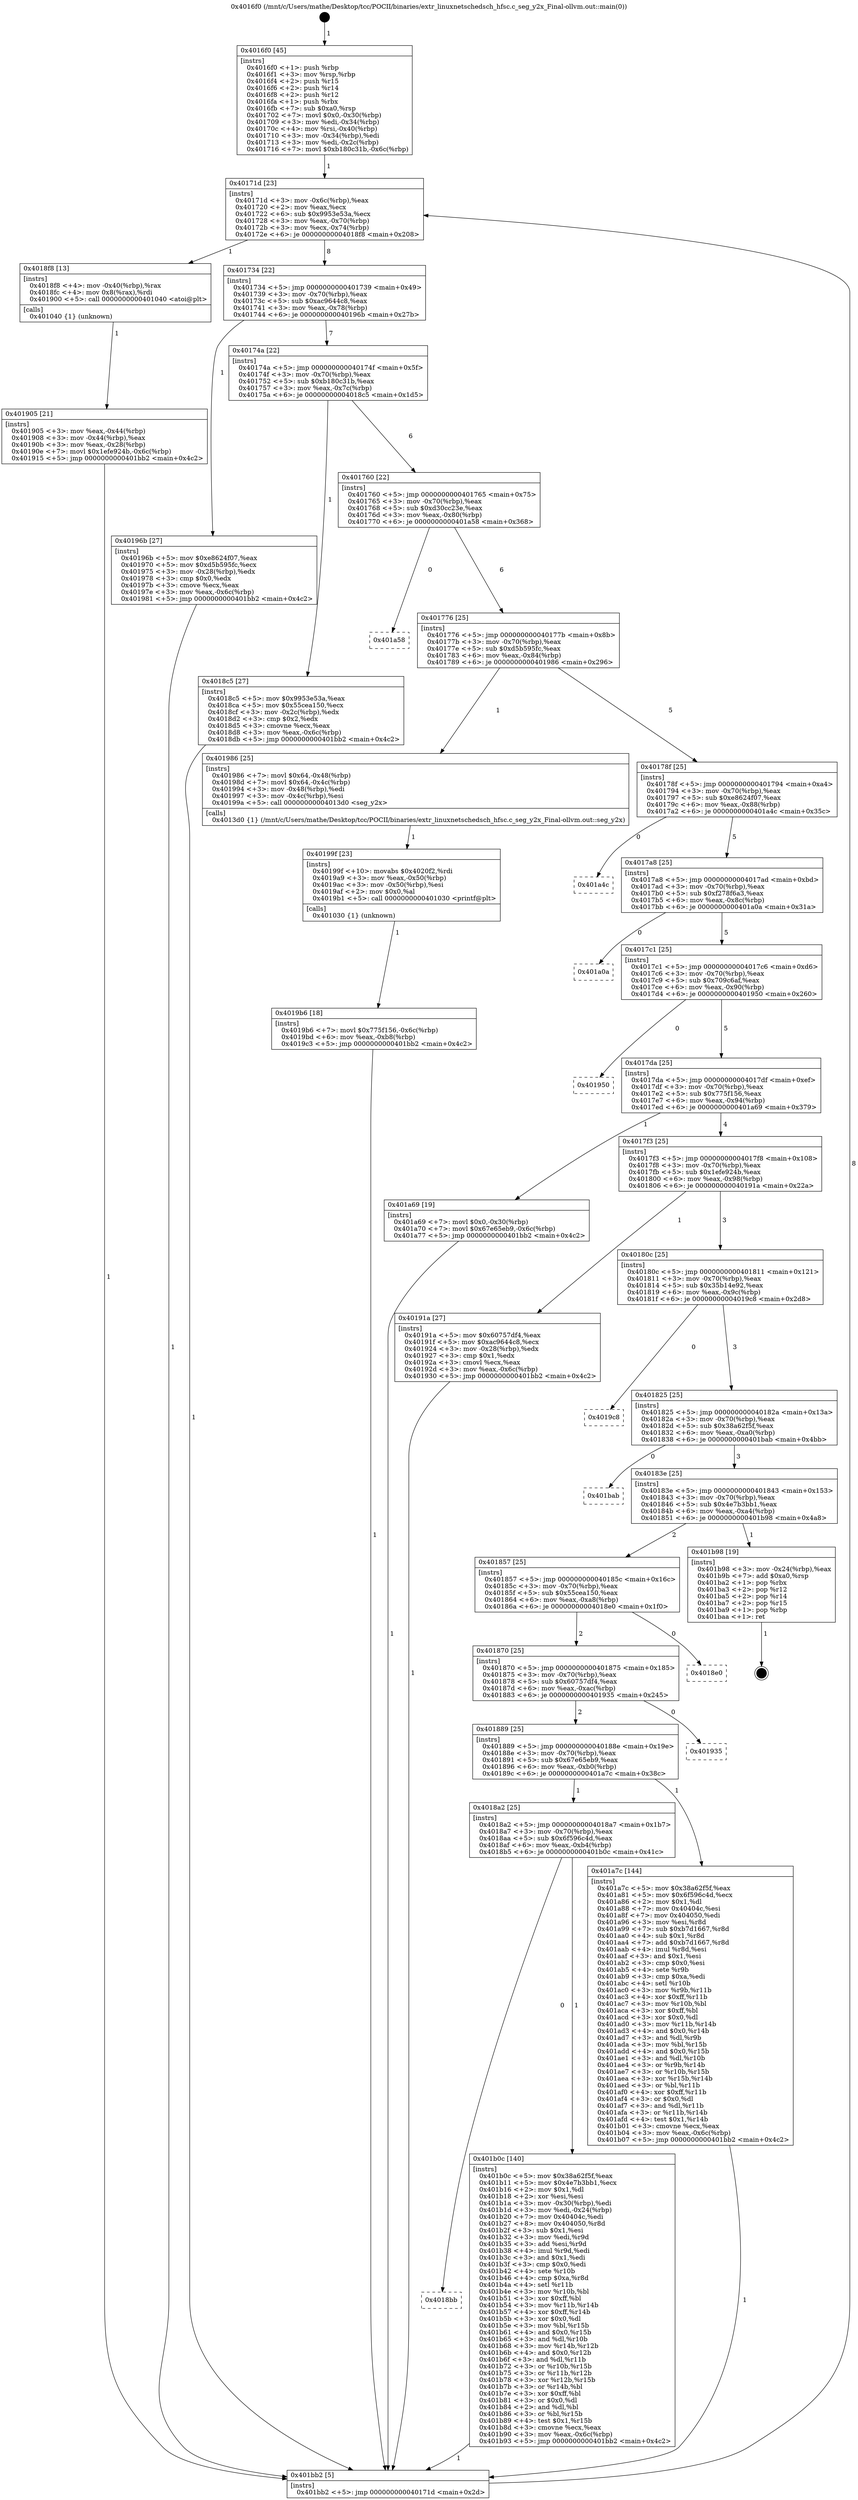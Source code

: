digraph "0x4016f0" {
  label = "0x4016f0 (/mnt/c/Users/mathe/Desktop/tcc/POCII/binaries/extr_linuxnetschedsch_hfsc.c_seg_y2x_Final-ollvm.out::main(0))"
  labelloc = "t"
  node[shape=record]

  Entry [label="",width=0.3,height=0.3,shape=circle,fillcolor=black,style=filled]
  "0x40171d" [label="{
     0x40171d [23]\l
     | [instrs]\l
     &nbsp;&nbsp;0x40171d \<+3\>: mov -0x6c(%rbp),%eax\l
     &nbsp;&nbsp;0x401720 \<+2\>: mov %eax,%ecx\l
     &nbsp;&nbsp;0x401722 \<+6\>: sub $0x9953e53a,%ecx\l
     &nbsp;&nbsp;0x401728 \<+3\>: mov %eax,-0x70(%rbp)\l
     &nbsp;&nbsp;0x40172b \<+3\>: mov %ecx,-0x74(%rbp)\l
     &nbsp;&nbsp;0x40172e \<+6\>: je 00000000004018f8 \<main+0x208\>\l
  }"]
  "0x4018f8" [label="{
     0x4018f8 [13]\l
     | [instrs]\l
     &nbsp;&nbsp;0x4018f8 \<+4\>: mov -0x40(%rbp),%rax\l
     &nbsp;&nbsp;0x4018fc \<+4\>: mov 0x8(%rax),%rdi\l
     &nbsp;&nbsp;0x401900 \<+5\>: call 0000000000401040 \<atoi@plt\>\l
     | [calls]\l
     &nbsp;&nbsp;0x401040 \{1\} (unknown)\l
  }"]
  "0x401734" [label="{
     0x401734 [22]\l
     | [instrs]\l
     &nbsp;&nbsp;0x401734 \<+5\>: jmp 0000000000401739 \<main+0x49\>\l
     &nbsp;&nbsp;0x401739 \<+3\>: mov -0x70(%rbp),%eax\l
     &nbsp;&nbsp;0x40173c \<+5\>: sub $0xac9644c8,%eax\l
     &nbsp;&nbsp;0x401741 \<+3\>: mov %eax,-0x78(%rbp)\l
     &nbsp;&nbsp;0x401744 \<+6\>: je 000000000040196b \<main+0x27b\>\l
  }"]
  Exit [label="",width=0.3,height=0.3,shape=circle,fillcolor=black,style=filled,peripheries=2]
  "0x40196b" [label="{
     0x40196b [27]\l
     | [instrs]\l
     &nbsp;&nbsp;0x40196b \<+5\>: mov $0xe8624f07,%eax\l
     &nbsp;&nbsp;0x401970 \<+5\>: mov $0xd5b595fc,%ecx\l
     &nbsp;&nbsp;0x401975 \<+3\>: mov -0x28(%rbp),%edx\l
     &nbsp;&nbsp;0x401978 \<+3\>: cmp $0x0,%edx\l
     &nbsp;&nbsp;0x40197b \<+3\>: cmove %ecx,%eax\l
     &nbsp;&nbsp;0x40197e \<+3\>: mov %eax,-0x6c(%rbp)\l
     &nbsp;&nbsp;0x401981 \<+5\>: jmp 0000000000401bb2 \<main+0x4c2\>\l
  }"]
  "0x40174a" [label="{
     0x40174a [22]\l
     | [instrs]\l
     &nbsp;&nbsp;0x40174a \<+5\>: jmp 000000000040174f \<main+0x5f\>\l
     &nbsp;&nbsp;0x40174f \<+3\>: mov -0x70(%rbp),%eax\l
     &nbsp;&nbsp;0x401752 \<+5\>: sub $0xb180c31b,%eax\l
     &nbsp;&nbsp;0x401757 \<+3\>: mov %eax,-0x7c(%rbp)\l
     &nbsp;&nbsp;0x40175a \<+6\>: je 00000000004018c5 \<main+0x1d5\>\l
  }"]
  "0x4018bb" [label="{
     0x4018bb\l
  }", style=dashed]
  "0x4018c5" [label="{
     0x4018c5 [27]\l
     | [instrs]\l
     &nbsp;&nbsp;0x4018c5 \<+5\>: mov $0x9953e53a,%eax\l
     &nbsp;&nbsp;0x4018ca \<+5\>: mov $0x55cea150,%ecx\l
     &nbsp;&nbsp;0x4018cf \<+3\>: mov -0x2c(%rbp),%edx\l
     &nbsp;&nbsp;0x4018d2 \<+3\>: cmp $0x2,%edx\l
     &nbsp;&nbsp;0x4018d5 \<+3\>: cmovne %ecx,%eax\l
     &nbsp;&nbsp;0x4018d8 \<+3\>: mov %eax,-0x6c(%rbp)\l
     &nbsp;&nbsp;0x4018db \<+5\>: jmp 0000000000401bb2 \<main+0x4c2\>\l
  }"]
  "0x401760" [label="{
     0x401760 [22]\l
     | [instrs]\l
     &nbsp;&nbsp;0x401760 \<+5\>: jmp 0000000000401765 \<main+0x75\>\l
     &nbsp;&nbsp;0x401765 \<+3\>: mov -0x70(%rbp),%eax\l
     &nbsp;&nbsp;0x401768 \<+5\>: sub $0xd30cc23e,%eax\l
     &nbsp;&nbsp;0x40176d \<+3\>: mov %eax,-0x80(%rbp)\l
     &nbsp;&nbsp;0x401770 \<+6\>: je 0000000000401a58 \<main+0x368\>\l
  }"]
  "0x401bb2" [label="{
     0x401bb2 [5]\l
     | [instrs]\l
     &nbsp;&nbsp;0x401bb2 \<+5\>: jmp 000000000040171d \<main+0x2d\>\l
  }"]
  "0x4016f0" [label="{
     0x4016f0 [45]\l
     | [instrs]\l
     &nbsp;&nbsp;0x4016f0 \<+1\>: push %rbp\l
     &nbsp;&nbsp;0x4016f1 \<+3\>: mov %rsp,%rbp\l
     &nbsp;&nbsp;0x4016f4 \<+2\>: push %r15\l
     &nbsp;&nbsp;0x4016f6 \<+2\>: push %r14\l
     &nbsp;&nbsp;0x4016f8 \<+2\>: push %r12\l
     &nbsp;&nbsp;0x4016fa \<+1\>: push %rbx\l
     &nbsp;&nbsp;0x4016fb \<+7\>: sub $0xa0,%rsp\l
     &nbsp;&nbsp;0x401702 \<+7\>: movl $0x0,-0x30(%rbp)\l
     &nbsp;&nbsp;0x401709 \<+3\>: mov %edi,-0x34(%rbp)\l
     &nbsp;&nbsp;0x40170c \<+4\>: mov %rsi,-0x40(%rbp)\l
     &nbsp;&nbsp;0x401710 \<+3\>: mov -0x34(%rbp),%edi\l
     &nbsp;&nbsp;0x401713 \<+3\>: mov %edi,-0x2c(%rbp)\l
     &nbsp;&nbsp;0x401716 \<+7\>: movl $0xb180c31b,-0x6c(%rbp)\l
  }"]
  "0x401905" [label="{
     0x401905 [21]\l
     | [instrs]\l
     &nbsp;&nbsp;0x401905 \<+3\>: mov %eax,-0x44(%rbp)\l
     &nbsp;&nbsp;0x401908 \<+3\>: mov -0x44(%rbp),%eax\l
     &nbsp;&nbsp;0x40190b \<+3\>: mov %eax,-0x28(%rbp)\l
     &nbsp;&nbsp;0x40190e \<+7\>: movl $0x1efe924b,-0x6c(%rbp)\l
     &nbsp;&nbsp;0x401915 \<+5\>: jmp 0000000000401bb2 \<main+0x4c2\>\l
  }"]
  "0x401b0c" [label="{
     0x401b0c [140]\l
     | [instrs]\l
     &nbsp;&nbsp;0x401b0c \<+5\>: mov $0x38a62f5f,%eax\l
     &nbsp;&nbsp;0x401b11 \<+5\>: mov $0x4e7b3bb1,%ecx\l
     &nbsp;&nbsp;0x401b16 \<+2\>: mov $0x1,%dl\l
     &nbsp;&nbsp;0x401b18 \<+2\>: xor %esi,%esi\l
     &nbsp;&nbsp;0x401b1a \<+3\>: mov -0x30(%rbp),%edi\l
     &nbsp;&nbsp;0x401b1d \<+3\>: mov %edi,-0x24(%rbp)\l
     &nbsp;&nbsp;0x401b20 \<+7\>: mov 0x40404c,%edi\l
     &nbsp;&nbsp;0x401b27 \<+8\>: mov 0x404050,%r8d\l
     &nbsp;&nbsp;0x401b2f \<+3\>: sub $0x1,%esi\l
     &nbsp;&nbsp;0x401b32 \<+3\>: mov %edi,%r9d\l
     &nbsp;&nbsp;0x401b35 \<+3\>: add %esi,%r9d\l
     &nbsp;&nbsp;0x401b38 \<+4\>: imul %r9d,%edi\l
     &nbsp;&nbsp;0x401b3c \<+3\>: and $0x1,%edi\l
     &nbsp;&nbsp;0x401b3f \<+3\>: cmp $0x0,%edi\l
     &nbsp;&nbsp;0x401b42 \<+4\>: sete %r10b\l
     &nbsp;&nbsp;0x401b46 \<+4\>: cmp $0xa,%r8d\l
     &nbsp;&nbsp;0x401b4a \<+4\>: setl %r11b\l
     &nbsp;&nbsp;0x401b4e \<+3\>: mov %r10b,%bl\l
     &nbsp;&nbsp;0x401b51 \<+3\>: xor $0xff,%bl\l
     &nbsp;&nbsp;0x401b54 \<+3\>: mov %r11b,%r14b\l
     &nbsp;&nbsp;0x401b57 \<+4\>: xor $0xff,%r14b\l
     &nbsp;&nbsp;0x401b5b \<+3\>: xor $0x0,%dl\l
     &nbsp;&nbsp;0x401b5e \<+3\>: mov %bl,%r15b\l
     &nbsp;&nbsp;0x401b61 \<+4\>: and $0x0,%r15b\l
     &nbsp;&nbsp;0x401b65 \<+3\>: and %dl,%r10b\l
     &nbsp;&nbsp;0x401b68 \<+3\>: mov %r14b,%r12b\l
     &nbsp;&nbsp;0x401b6b \<+4\>: and $0x0,%r12b\l
     &nbsp;&nbsp;0x401b6f \<+3\>: and %dl,%r11b\l
     &nbsp;&nbsp;0x401b72 \<+3\>: or %r10b,%r15b\l
     &nbsp;&nbsp;0x401b75 \<+3\>: or %r11b,%r12b\l
     &nbsp;&nbsp;0x401b78 \<+3\>: xor %r12b,%r15b\l
     &nbsp;&nbsp;0x401b7b \<+3\>: or %r14b,%bl\l
     &nbsp;&nbsp;0x401b7e \<+3\>: xor $0xff,%bl\l
     &nbsp;&nbsp;0x401b81 \<+3\>: or $0x0,%dl\l
     &nbsp;&nbsp;0x401b84 \<+2\>: and %dl,%bl\l
     &nbsp;&nbsp;0x401b86 \<+3\>: or %bl,%r15b\l
     &nbsp;&nbsp;0x401b89 \<+4\>: test $0x1,%r15b\l
     &nbsp;&nbsp;0x401b8d \<+3\>: cmovne %ecx,%eax\l
     &nbsp;&nbsp;0x401b90 \<+3\>: mov %eax,-0x6c(%rbp)\l
     &nbsp;&nbsp;0x401b93 \<+5\>: jmp 0000000000401bb2 \<main+0x4c2\>\l
  }"]
  "0x401a58" [label="{
     0x401a58\l
  }", style=dashed]
  "0x401776" [label="{
     0x401776 [25]\l
     | [instrs]\l
     &nbsp;&nbsp;0x401776 \<+5\>: jmp 000000000040177b \<main+0x8b\>\l
     &nbsp;&nbsp;0x40177b \<+3\>: mov -0x70(%rbp),%eax\l
     &nbsp;&nbsp;0x40177e \<+5\>: sub $0xd5b595fc,%eax\l
     &nbsp;&nbsp;0x401783 \<+6\>: mov %eax,-0x84(%rbp)\l
     &nbsp;&nbsp;0x401789 \<+6\>: je 0000000000401986 \<main+0x296\>\l
  }"]
  "0x4018a2" [label="{
     0x4018a2 [25]\l
     | [instrs]\l
     &nbsp;&nbsp;0x4018a2 \<+5\>: jmp 00000000004018a7 \<main+0x1b7\>\l
     &nbsp;&nbsp;0x4018a7 \<+3\>: mov -0x70(%rbp),%eax\l
     &nbsp;&nbsp;0x4018aa \<+5\>: sub $0x6f596c4d,%eax\l
     &nbsp;&nbsp;0x4018af \<+6\>: mov %eax,-0xb4(%rbp)\l
     &nbsp;&nbsp;0x4018b5 \<+6\>: je 0000000000401b0c \<main+0x41c\>\l
  }"]
  "0x401986" [label="{
     0x401986 [25]\l
     | [instrs]\l
     &nbsp;&nbsp;0x401986 \<+7\>: movl $0x64,-0x48(%rbp)\l
     &nbsp;&nbsp;0x40198d \<+7\>: movl $0x64,-0x4c(%rbp)\l
     &nbsp;&nbsp;0x401994 \<+3\>: mov -0x48(%rbp),%edi\l
     &nbsp;&nbsp;0x401997 \<+3\>: mov -0x4c(%rbp),%esi\l
     &nbsp;&nbsp;0x40199a \<+5\>: call 00000000004013d0 \<seg_y2x\>\l
     | [calls]\l
     &nbsp;&nbsp;0x4013d0 \{1\} (/mnt/c/Users/mathe/Desktop/tcc/POCII/binaries/extr_linuxnetschedsch_hfsc.c_seg_y2x_Final-ollvm.out::seg_y2x)\l
  }"]
  "0x40178f" [label="{
     0x40178f [25]\l
     | [instrs]\l
     &nbsp;&nbsp;0x40178f \<+5\>: jmp 0000000000401794 \<main+0xa4\>\l
     &nbsp;&nbsp;0x401794 \<+3\>: mov -0x70(%rbp),%eax\l
     &nbsp;&nbsp;0x401797 \<+5\>: sub $0xe8624f07,%eax\l
     &nbsp;&nbsp;0x40179c \<+6\>: mov %eax,-0x88(%rbp)\l
     &nbsp;&nbsp;0x4017a2 \<+6\>: je 0000000000401a4c \<main+0x35c\>\l
  }"]
  "0x401a7c" [label="{
     0x401a7c [144]\l
     | [instrs]\l
     &nbsp;&nbsp;0x401a7c \<+5\>: mov $0x38a62f5f,%eax\l
     &nbsp;&nbsp;0x401a81 \<+5\>: mov $0x6f596c4d,%ecx\l
     &nbsp;&nbsp;0x401a86 \<+2\>: mov $0x1,%dl\l
     &nbsp;&nbsp;0x401a88 \<+7\>: mov 0x40404c,%esi\l
     &nbsp;&nbsp;0x401a8f \<+7\>: mov 0x404050,%edi\l
     &nbsp;&nbsp;0x401a96 \<+3\>: mov %esi,%r8d\l
     &nbsp;&nbsp;0x401a99 \<+7\>: sub $0xb7d1667,%r8d\l
     &nbsp;&nbsp;0x401aa0 \<+4\>: sub $0x1,%r8d\l
     &nbsp;&nbsp;0x401aa4 \<+7\>: add $0xb7d1667,%r8d\l
     &nbsp;&nbsp;0x401aab \<+4\>: imul %r8d,%esi\l
     &nbsp;&nbsp;0x401aaf \<+3\>: and $0x1,%esi\l
     &nbsp;&nbsp;0x401ab2 \<+3\>: cmp $0x0,%esi\l
     &nbsp;&nbsp;0x401ab5 \<+4\>: sete %r9b\l
     &nbsp;&nbsp;0x401ab9 \<+3\>: cmp $0xa,%edi\l
     &nbsp;&nbsp;0x401abc \<+4\>: setl %r10b\l
     &nbsp;&nbsp;0x401ac0 \<+3\>: mov %r9b,%r11b\l
     &nbsp;&nbsp;0x401ac3 \<+4\>: xor $0xff,%r11b\l
     &nbsp;&nbsp;0x401ac7 \<+3\>: mov %r10b,%bl\l
     &nbsp;&nbsp;0x401aca \<+3\>: xor $0xff,%bl\l
     &nbsp;&nbsp;0x401acd \<+3\>: xor $0x0,%dl\l
     &nbsp;&nbsp;0x401ad0 \<+3\>: mov %r11b,%r14b\l
     &nbsp;&nbsp;0x401ad3 \<+4\>: and $0x0,%r14b\l
     &nbsp;&nbsp;0x401ad7 \<+3\>: and %dl,%r9b\l
     &nbsp;&nbsp;0x401ada \<+3\>: mov %bl,%r15b\l
     &nbsp;&nbsp;0x401add \<+4\>: and $0x0,%r15b\l
     &nbsp;&nbsp;0x401ae1 \<+3\>: and %dl,%r10b\l
     &nbsp;&nbsp;0x401ae4 \<+3\>: or %r9b,%r14b\l
     &nbsp;&nbsp;0x401ae7 \<+3\>: or %r10b,%r15b\l
     &nbsp;&nbsp;0x401aea \<+3\>: xor %r15b,%r14b\l
     &nbsp;&nbsp;0x401aed \<+3\>: or %bl,%r11b\l
     &nbsp;&nbsp;0x401af0 \<+4\>: xor $0xff,%r11b\l
     &nbsp;&nbsp;0x401af4 \<+3\>: or $0x0,%dl\l
     &nbsp;&nbsp;0x401af7 \<+3\>: and %dl,%r11b\l
     &nbsp;&nbsp;0x401afa \<+3\>: or %r11b,%r14b\l
     &nbsp;&nbsp;0x401afd \<+4\>: test $0x1,%r14b\l
     &nbsp;&nbsp;0x401b01 \<+3\>: cmovne %ecx,%eax\l
     &nbsp;&nbsp;0x401b04 \<+3\>: mov %eax,-0x6c(%rbp)\l
     &nbsp;&nbsp;0x401b07 \<+5\>: jmp 0000000000401bb2 \<main+0x4c2\>\l
  }"]
  "0x401a4c" [label="{
     0x401a4c\l
  }", style=dashed]
  "0x4017a8" [label="{
     0x4017a8 [25]\l
     | [instrs]\l
     &nbsp;&nbsp;0x4017a8 \<+5\>: jmp 00000000004017ad \<main+0xbd\>\l
     &nbsp;&nbsp;0x4017ad \<+3\>: mov -0x70(%rbp),%eax\l
     &nbsp;&nbsp;0x4017b0 \<+5\>: sub $0xf278f6a3,%eax\l
     &nbsp;&nbsp;0x4017b5 \<+6\>: mov %eax,-0x8c(%rbp)\l
     &nbsp;&nbsp;0x4017bb \<+6\>: je 0000000000401a0a \<main+0x31a\>\l
  }"]
  "0x401889" [label="{
     0x401889 [25]\l
     | [instrs]\l
     &nbsp;&nbsp;0x401889 \<+5\>: jmp 000000000040188e \<main+0x19e\>\l
     &nbsp;&nbsp;0x40188e \<+3\>: mov -0x70(%rbp),%eax\l
     &nbsp;&nbsp;0x401891 \<+5\>: sub $0x67e65eb9,%eax\l
     &nbsp;&nbsp;0x401896 \<+6\>: mov %eax,-0xb0(%rbp)\l
     &nbsp;&nbsp;0x40189c \<+6\>: je 0000000000401a7c \<main+0x38c\>\l
  }"]
  "0x401a0a" [label="{
     0x401a0a\l
  }", style=dashed]
  "0x4017c1" [label="{
     0x4017c1 [25]\l
     | [instrs]\l
     &nbsp;&nbsp;0x4017c1 \<+5\>: jmp 00000000004017c6 \<main+0xd6\>\l
     &nbsp;&nbsp;0x4017c6 \<+3\>: mov -0x70(%rbp),%eax\l
     &nbsp;&nbsp;0x4017c9 \<+5\>: sub $0x709c6af,%eax\l
     &nbsp;&nbsp;0x4017ce \<+6\>: mov %eax,-0x90(%rbp)\l
     &nbsp;&nbsp;0x4017d4 \<+6\>: je 0000000000401950 \<main+0x260\>\l
  }"]
  "0x401935" [label="{
     0x401935\l
  }", style=dashed]
  "0x401950" [label="{
     0x401950\l
  }", style=dashed]
  "0x4017da" [label="{
     0x4017da [25]\l
     | [instrs]\l
     &nbsp;&nbsp;0x4017da \<+5\>: jmp 00000000004017df \<main+0xef\>\l
     &nbsp;&nbsp;0x4017df \<+3\>: mov -0x70(%rbp),%eax\l
     &nbsp;&nbsp;0x4017e2 \<+5\>: sub $0x775f156,%eax\l
     &nbsp;&nbsp;0x4017e7 \<+6\>: mov %eax,-0x94(%rbp)\l
     &nbsp;&nbsp;0x4017ed \<+6\>: je 0000000000401a69 \<main+0x379\>\l
  }"]
  "0x401870" [label="{
     0x401870 [25]\l
     | [instrs]\l
     &nbsp;&nbsp;0x401870 \<+5\>: jmp 0000000000401875 \<main+0x185\>\l
     &nbsp;&nbsp;0x401875 \<+3\>: mov -0x70(%rbp),%eax\l
     &nbsp;&nbsp;0x401878 \<+5\>: sub $0x60757df4,%eax\l
     &nbsp;&nbsp;0x40187d \<+6\>: mov %eax,-0xac(%rbp)\l
     &nbsp;&nbsp;0x401883 \<+6\>: je 0000000000401935 \<main+0x245\>\l
  }"]
  "0x401a69" [label="{
     0x401a69 [19]\l
     | [instrs]\l
     &nbsp;&nbsp;0x401a69 \<+7\>: movl $0x0,-0x30(%rbp)\l
     &nbsp;&nbsp;0x401a70 \<+7\>: movl $0x67e65eb9,-0x6c(%rbp)\l
     &nbsp;&nbsp;0x401a77 \<+5\>: jmp 0000000000401bb2 \<main+0x4c2\>\l
  }"]
  "0x4017f3" [label="{
     0x4017f3 [25]\l
     | [instrs]\l
     &nbsp;&nbsp;0x4017f3 \<+5\>: jmp 00000000004017f8 \<main+0x108\>\l
     &nbsp;&nbsp;0x4017f8 \<+3\>: mov -0x70(%rbp),%eax\l
     &nbsp;&nbsp;0x4017fb \<+5\>: sub $0x1efe924b,%eax\l
     &nbsp;&nbsp;0x401800 \<+6\>: mov %eax,-0x98(%rbp)\l
     &nbsp;&nbsp;0x401806 \<+6\>: je 000000000040191a \<main+0x22a\>\l
  }"]
  "0x4018e0" [label="{
     0x4018e0\l
  }", style=dashed]
  "0x40191a" [label="{
     0x40191a [27]\l
     | [instrs]\l
     &nbsp;&nbsp;0x40191a \<+5\>: mov $0x60757df4,%eax\l
     &nbsp;&nbsp;0x40191f \<+5\>: mov $0xac9644c8,%ecx\l
     &nbsp;&nbsp;0x401924 \<+3\>: mov -0x28(%rbp),%edx\l
     &nbsp;&nbsp;0x401927 \<+3\>: cmp $0x1,%edx\l
     &nbsp;&nbsp;0x40192a \<+3\>: cmovl %ecx,%eax\l
     &nbsp;&nbsp;0x40192d \<+3\>: mov %eax,-0x6c(%rbp)\l
     &nbsp;&nbsp;0x401930 \<+5\>: jmp 0000000000401bb2 \<main+0x4c2\>\l
  }"]
  "0x40180c" [label="{
     0x40180c [25]\l
     | [instrs]\l
     &nbsp;&nbsp;0x40180c \<+5\>: jmp 0000000000401811 \<main+0x121\>\l
     &nbsp;&nbsp;0x401811 \<+3\>: mov -0x70(%rbp),%eax\l
     &nbsp;&nbsp;0x401814 \<+5\>: sub $0x35b14e92,%eax\l
     &nbsp;&nbsp;0x401819 \<+6\>: mov %eax,-0x9c(%rbp)\l
     &nbsp;&nbsp;0x40181f \<+6\>: je 00000000004019c8 \<main+0x2d8\>\l
  }"]
  "0x40199f" [label="{
     0x40199f [23]\l
     | [instrs]\l
     &nbsp;&nbsp;0x40199f \<+10\>: movabs $0x4020f2,%rdi\l
     &nbsp;&nbsp;0x4019a9 \<+3\>: mov %eax,-0x50(%rbp)\l
     &nbsp;&nbsp;0x4019ac \<+3\>: mov -0x50(%rbp),%esi\l
     &nbsp;&nbsp;0x4019af \<+2\>: mov $0x0,%al\l
     &nbsp;&nbsp;0x4019b1 \<+5\>: call 0000000000401030 \<printf@plt\>\l
     | [calls]\l
     &nbsp;&nbsp;0x401030 \{1\} (unknown)\l
  }"]
  "0x4019b6" [label="{
     0x4019b6 [18]\l
     | [instrs]\l
     &nbsp;&nbsp;0x4019b6 \<+7\>: movl $0x775f156,-0x6c(%rbp)\l
     &nbsp;&nbsp;0x4019bd \<+6\>: mov %eax,-0xb8(%rbp)\l
     &nbsp;&nbsp;0x4019c3 \<+5\>: jmp 0000000000401bb2 \<main+0x4c2\>\l
  }"]
  "0x401857" [label="{
     0x401857 [25]\l
     | [instrs]\l
     &nbsp;&nbsp;0x401857 \<+5\>: jmp 000000000040185c \<main+0x16c\>\l
     &nbsp;&nbsp;0x40185c \<+3\>: mov -0x70(%rbp),%eax\l
     &nbsp;&nbsp;0x40185f \<+5\>: sub $0x55cea150,%eax\l
     &nbsp;&nbsp;0x401864 \<+6\>: mov %eax,-0xa8(%rbp)\l
     &nbsp;&nbsp;0x40186a \<+6\>: je 00000000004018e0 \<main+0x1f0\>\l
  }"]
  "0x4019c8" [label="{
     0x4019c8\l
  }", style=dashed]
  "0x401825" [label="{
     0x401825 [25]\l
     | [instrs]\l
     &nbsp;&nbsp;0x401825 \<+5\>: jmp 000000000040182a \<main+0x13a\>\l
     &nbsp;&nbsp;0x40182a \<+3\>: mov -0x70(%rbp),%eax\l
     &nbsp;&nbsp;0x40182d \<+5\>: sub $0x38a62f5f,%eax\l
     &nbsp;&nbsp;0x401832 \<+6\>: mov %eax,-0xa0(%rbp)\l
     &nbsp;&nbsp;0x401838 \<+6\>: je 0000000000401bab \<main+0x4bb\>\l
  }"]
  "0x401b98" [label="{
     0x401b98 [19]\l
     | [instrs]\l
     &nbsp;&nbsp;0x401b98 \<+3\>: mov -0x24(%rbp),%eax\l
     &nbsp;&nbsp;0x401b9b \<+7\>: add $0xa0,%rsp\l
     &nbsp;&nbsp;0x401ba2 \<+1\>: pop %rbx\l
     &nbsp;&nbsp;0x401ba3 \<+2\>: pop %r12\l
     &nbsp;&nbsp;0x401ba5 \<+2\>: pop %r14\l
     &nbsp;&nbsp;0x401ba7 \<+2\>: pop %r15\l
     &nbsp;&nbsp;0x401ba9 \<+1\>: pop %rbp\l
     &nbsp;&nbsp;0x401baa \<+1\>: ret\l
  }"]
  "0x401bab" [label="{
     0x401bab\l
  }", style=dashed]
  "0x40183e" [label="{
     0x40183e [25]\l
     | [instrs]\l
     &nbsp;&nbsp;0x40183e \<+5\>: jmp 0000000000401843 \<main+0x153\>\l
     &nbsp;&nbsp;0x401843 \<+3\>: mov -0x70(%rbp),%eax\l
     &nbsp;&nbsp;0x401846 \<+5\>: sub $0x4e7b3bb1,%eax\l
     &nbsp;&nbsp;0x40184b \<+6\>: mov %eax,-0xa4(%rbp)\l
     &nbsp;&nbsp;0x401851 \<+6\>: je 0000000000401b98 \<main+0x4a8\>\l
  }"]
  Entry -> "0x4016f0" [label=" 1"]
  "0x40171d" -> "0x4018f8" [label=" 1"]
  "0x40171d" -> "0x401734" [label=" 8"]
  "0x401b98" -> Exit [label=" 1"]
  "0x401734" -> "0x40196b" [label=" 1"]
  "0x401734" -> "0x40174a" [label=" 7"]
  "0x401b0c" -> "0x401bb2" [label=" 1"]
  "0x40174a" -> "0x4018c5" [label=" 1"]
  "0x40174a" -> "0x401760" [label=" 6"]
  "0x4018c5" -> "0x401bb2" [label=" 1"]
  "0x4016f0" -> "0x40171d" [label=" 1"]
  "0x401bb2" -> "0x40171d" [label=" 8"]
  "0x4018f8" -> "0x401905" [label=" 1"]
  "0x401905" -> "0x401bb2" [label=" 1"]
  "0x4018a2" -> "0x4018bb" [label=" 0"]
  "0x401760" -> "0x401a58" [label=" 0"]
  "0x401760" -> "0x401776" [label=" 6"]
  "0x4018a2" -> "0x401b0c" [label=" 1"]
  "0x401776" -> "0x401986" [label=" 1"]
  "0x401776" -> "0x40178f" [label=" 5"]
  "0x401a7c" -> "0x401bb2" [label=" 1"]
  "0x40178f" -> "0x401a4c" [label=" 0"]
  "0x40178f" -> "0x4017a8" [label=" 5"]
  "0x401889" -> "0x4018a2" [label=" 1"]
  "0x4017a8" -> "0x401a0a" [label=" 0"]
  "0x4017a8" -> "0x4017c1" [label=" 5"]
  "0x401889" -> "0x401a7c" [label=" 1"]
  "0x4017c1" -> "0x401950" [label=" 0"]
  "0x4017c1" -> "0x4017da" [label=" 5"]
  "0x401870" -> "0x401889" [label=" 2"]
  "0x4017da" -> "0x401a69" [label=" 1"]
  "0x4017da" -> "0x4017f3" [label=" 4"]
  "0x401870" -> "0x401935" [label=" 0"]
  "0x4017f3" -> "0x40191a" [label=" 1"]
  "0x4017f3" -> "0x40180c" [label=" 3"]
  "0x40191a" -> "0x401bb2" [label=" 1"]
  "0x40196b" -> "0x401bb2" [label=" 1"]
  "0x401986" -> "0x40199f" [label=" 1"]
  "0x40199f" -> "0x4019b6" [label=" 1"]
  "0x4019b6" -> "0x401bb2" [label=" 1"]
  "0x401a69" -> "0x401bb2" [label=" 1"]
  "0x401857" -> "0x401870" [label=" 2"]
  "0x40180c" -> "0x4019c8" [label=" 0"]
  "0x40180c" -> "0x401825" [label=" 3"]
  "0x401857" -> "0x4018e0" [label=" 0"]
  "0x401825" -> "0x401bab" [label=" 0"]
  "0x401825" -> "0x40183e" [label=" 3"]
  "0x40183e" -> "0x401857" [label=" 2"]
  "0x40183e" -> "0x401b98" [label=" 1"]
}
